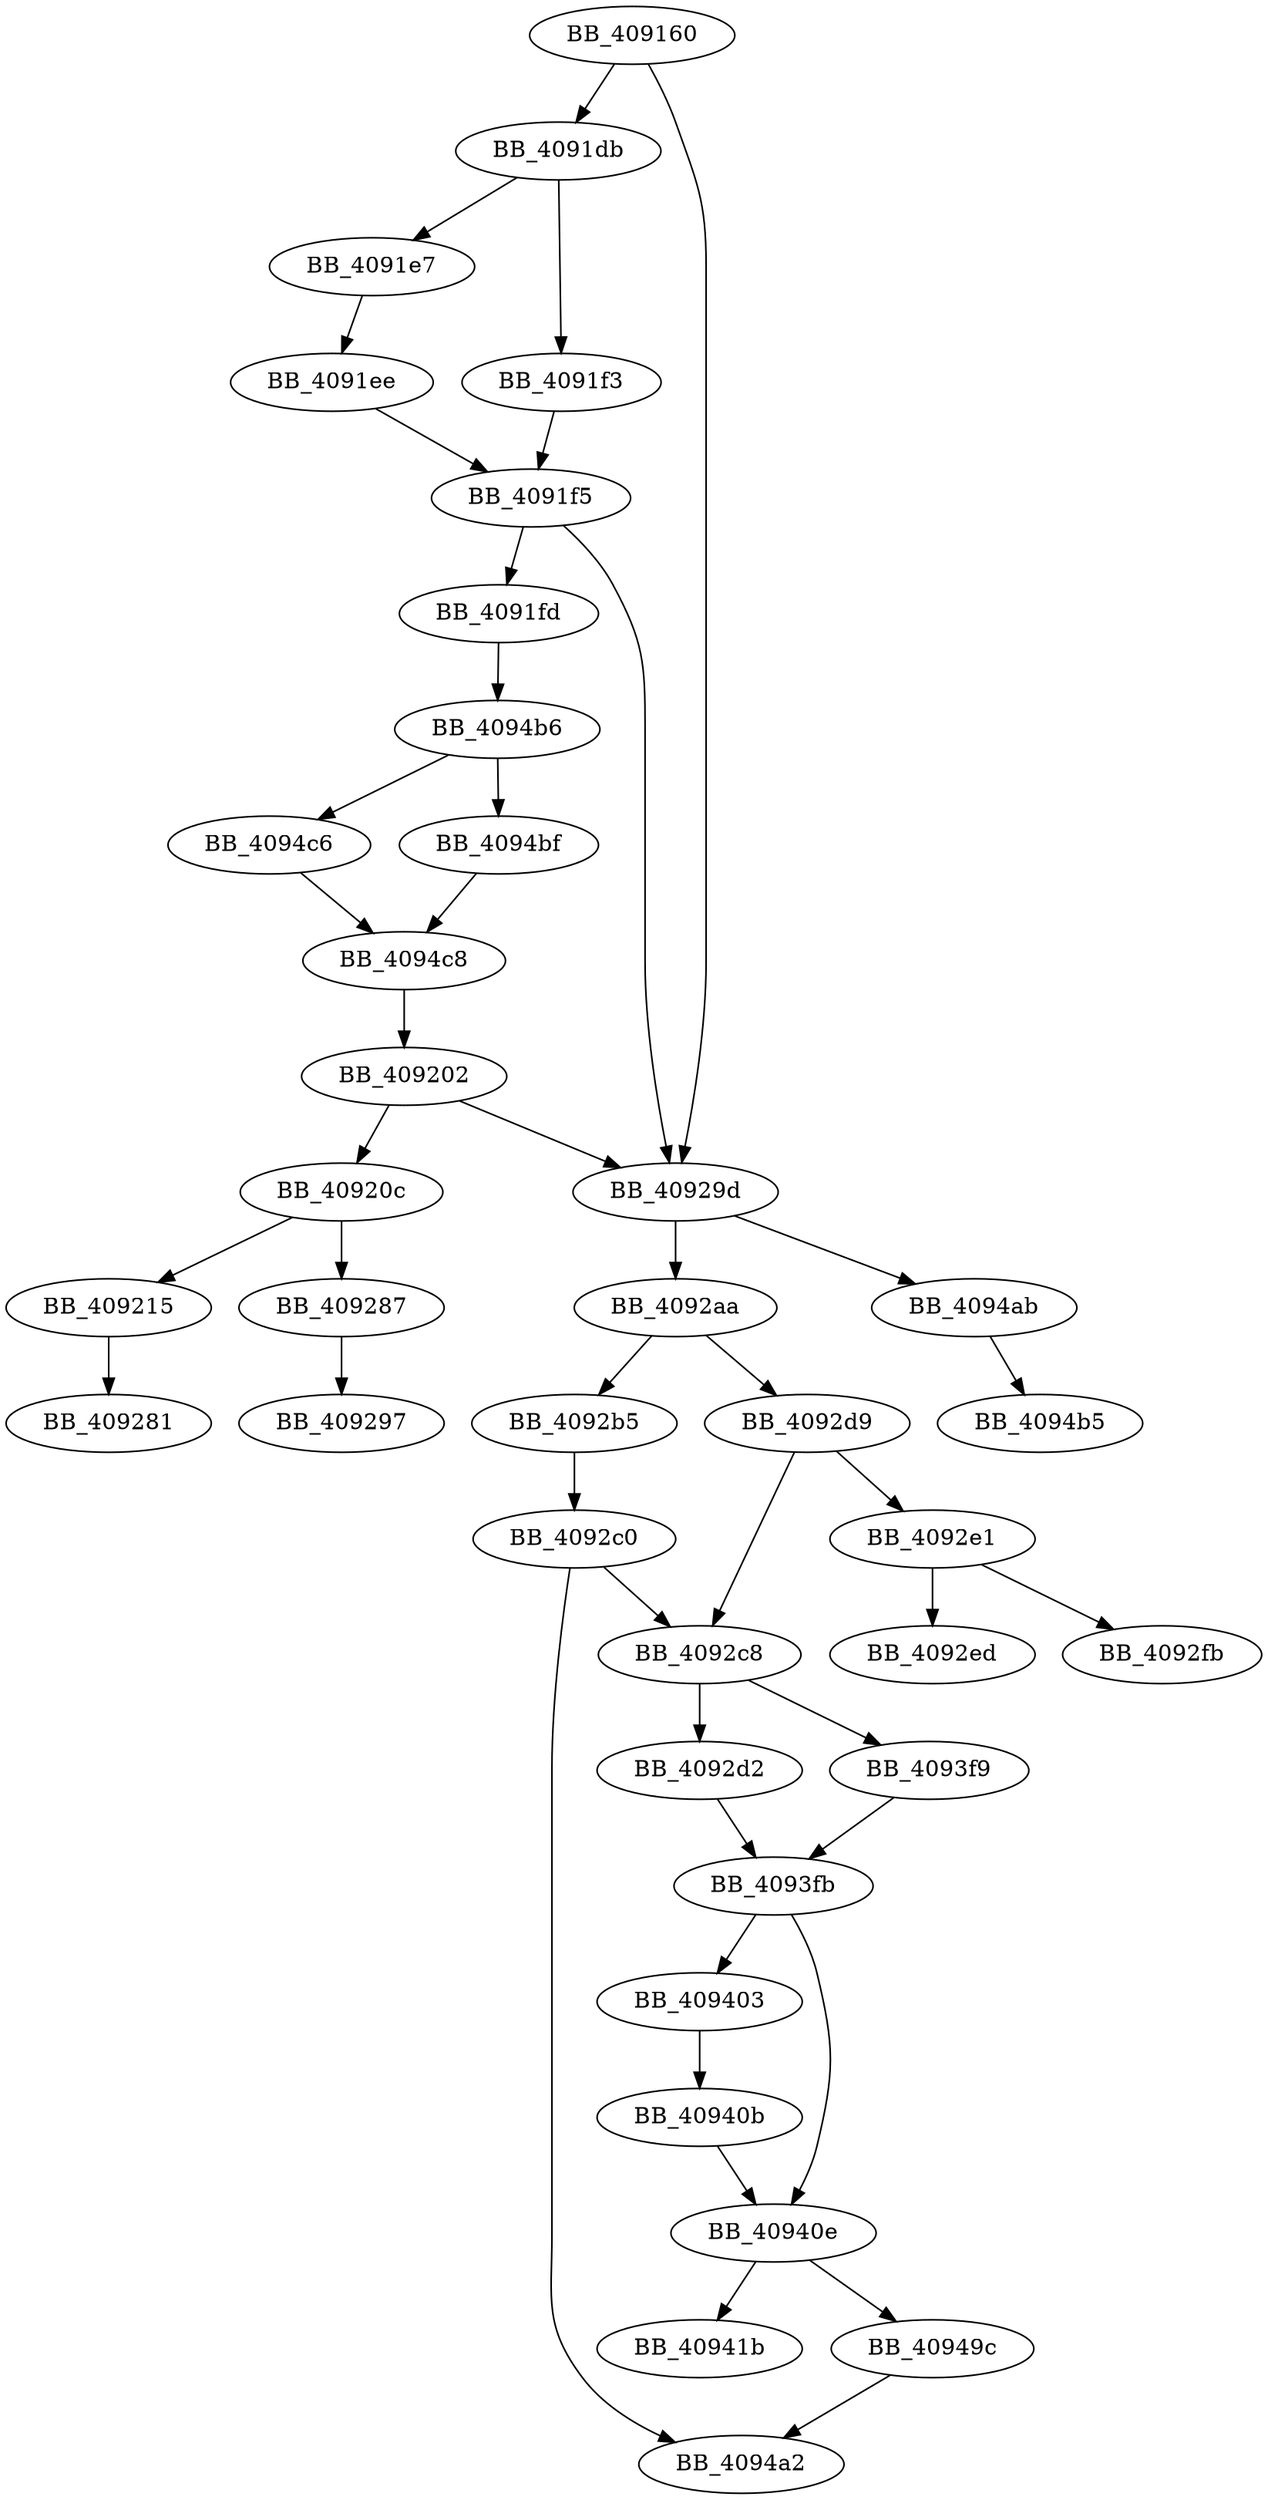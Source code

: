 DiGraph sub_409160{
BB_409160->BB_4091db
BB_409160->BB_40929d
BB_4091db->BB_4091e7
BB_4091db->BB_4091f3
BB_4091e7->BB_4091ee
BB_4091ee->BB_4091f5
BB_4091f3->BB_4091f5
BB_4091f5->BB_4091fd
BB_4091f5->BB_40929d
BB_4091fd->BB_4094b6
BB_409202->BB_40920c
BB_409202->BB_40929d
BB_40920c->BB_409215
BB_40920c->BB_409287
BB_409215->BB_409281
BB_409287->BB_409297
BB_40929d->BB_4092aa
BB_40929d->BB_4094ab
BB_4092aa->BB_4092b5
BB_4092aa->BB_4092d9
BB_4092b5->BB_4092c0
BB_4092c0->BB_4092c8
BB_4092c0->BB_4094a2
BB_4092c8->BB_4092d2
BB_4092c8->BB_4093f9
BB_4092d2->BB_4093fb
BB_4092d9->BB_4092c8
BB_4092d9->BB_4092e1
BB_4092e1->BB_4092ed
BB_4092e1->BB_4092fb
BB_4093f9->BB_4093fb
BB_4093fb->BB_409403
BB_4093fb->BB_40940e
BB_409403->BB_40940b
BB_40940b->BB_40940e
BB_40940e->BB_40941b
BB_40940e->BB_40949c
BB_40949c->BB_4094a2
BB_4094ab->BB_4094b5
BB_4094b6->BB_4094bf
BB_4094b6->BB_4094c6
BB_4094bf->BB_4094c8
BB_4094c6->BB_4094c8
BB_4094c8->BB_409202
}

